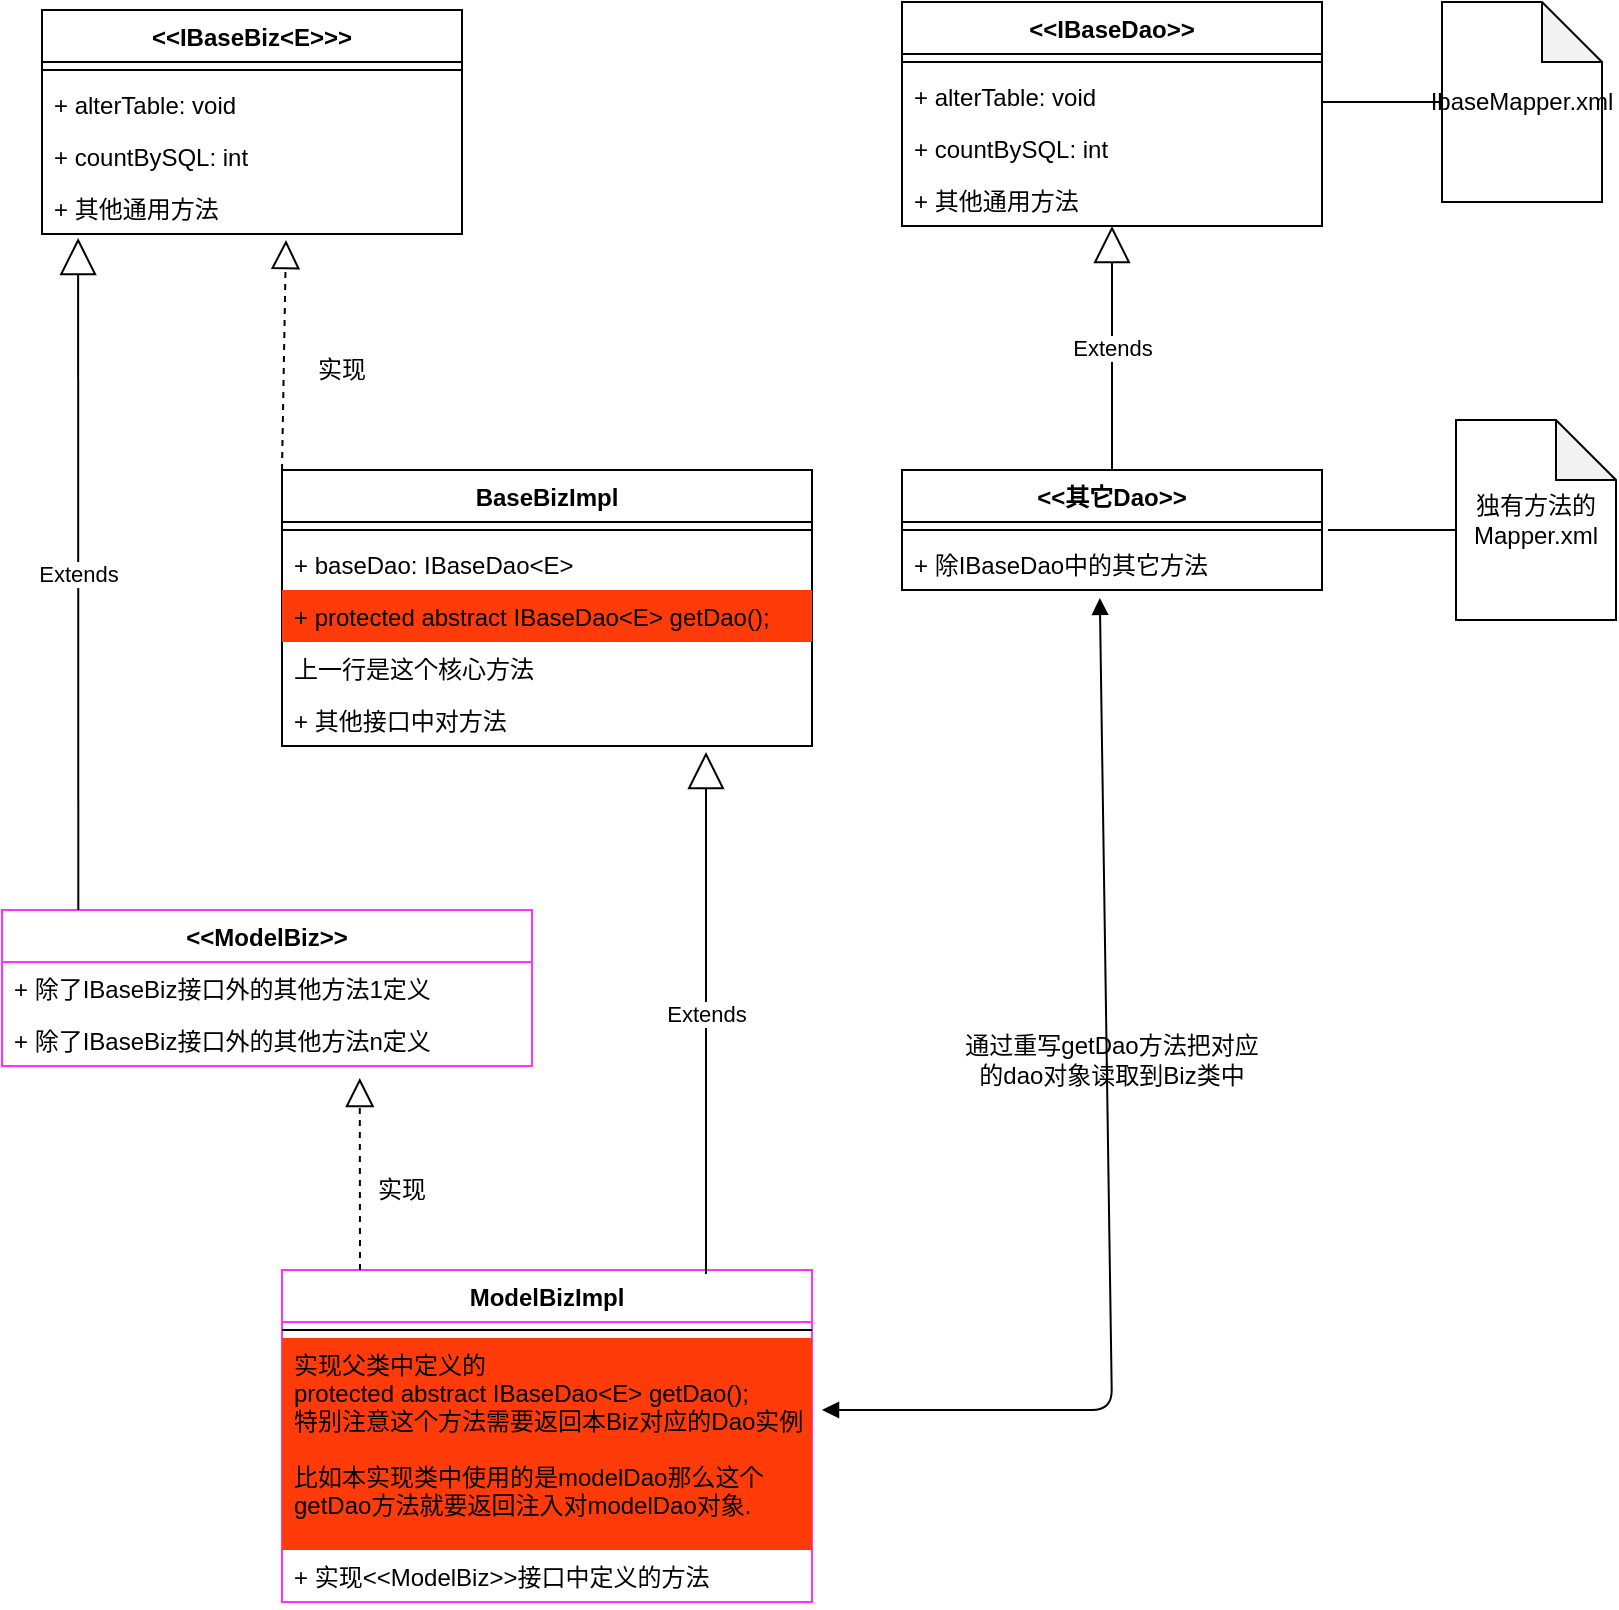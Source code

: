 <mxfile version="13.10.9" type="github">
  <diagram id="C5RBs43oDa-KdzZeNtuy" name="Page-1">
    <mxGraphModel dx="1110" dy="626" grid="1" gridSize="10" guides="1" tooltips="1" connect="1" arrows="1" fold="1" page="1" pageScale="1" pageWidth="827" pageHeight="1169" math="0" shadow="0">
      <root>
        <mxCell id="WIyWlLk6GJQsqaUBKTNV-0" />
        <mxCell id="WIyWlLk6GJQsqaUBKTNV-1" parent="WIyWlLk6GJQsqaUBKTNV-0" />
        <mxCell id="uWwqP-v0zel46H7BqE1X-2" value="&lt;&lt;IBaseDao&gt;&gt;" style="swimlane;fontStyle=1;align=center;verticalAlign=top;childLayout=stackLayout;horizontal=1;startSize=26;horizontalStack=0;resizeParent=1;resizeParentMax=0;resizeLast=0;collapsible=1;marginBottom=0;" vertex="1" parent="WIyWlLk6GJQsqaUBKTNV-1">
          <mxGeometry x="470" y="266" width="210" height="112" as="geometry" />
        </mxCell>
        <mxCell id="uWwqP-v0zel46H7BqE1X-4" value="" style="line;strokeWidth=1;fillColor=none;align=left;verticalAlign=middle;spacingTop=-1;spacingLeft=3;spacingRight=3;rotatable=0;labelPosition=right;points=[];portConstraint=eastwest;" vertex="1" parent="uWwqP-v0zel46H7BqE1X-2">
          <mxGeometry y="26" width="210" height="8" as="geometry" />
        </mxCell>
        <mxCell id="uWwqP-v0zel46H7BqE1X-5" value="+ alterTable: void" style="text;strokeColor=none;fillColor=none;align=left;verticalAlign=top;spacingLeft=4;spacingRight=4;overflow=hidden;rotatable=0;points=[[0,0.5],[1,0.5]];portConstraint=eastwest;" vertex="1" parent="uWwqP-v0zel46H7BqE1X-2">
          <mxGeometry y="34" width="210" height="26" as="geometry" />
        </mxCell>
        <mxCell id="uWwqP-v0zel46H7BqE1X-7" value="+ countBySQL: int" style="text;strokeColor=none;fillColor=none;align=left;verticalAlign=top;spacingLeft=4;spacingRight=4;overflow=hidden;rotatable=0;points=[[0,0.5],[1,0.5]];portConstraint=eastwest;" vertex="1" parent="uWwqP-v0zel46H7BqE1X-2">
          <mxGeometry y="60" width="210" height="26" as="geometry" />
        </mxCell>
        <mxCell id="uWwqP-v0zel46H7BqE1X-8" value="+ 其他通用方法" style="text;strokeColor=none;fillColor=none;align=left;verticalAlign=top;spacingLeft=4;spacingRight=4;overflow=hidden;rotatable=0;points=[[0,0.5],[1,0.5]];portConstraint=eastwest;" vertex="1" parent="uWwqP-v0zel46H7BqE1X-2">
          <mxGeometry y="86" width="210" height="26" as="geometry" />
        </mxCell>
        <mxCell id="uWwqP-v0zel46H7BqE1X-10" value="" style="line;strokeWidth=1;fillColor=none;align=left;verticalAlign=middle;spacingTop=-1;spacingLeft=3;spacingRight=3;rotatable=0;labelPosition=right;points=[];portConstraint=eastwest;" vertex="1" parent="WIyWlLk6GJQsqaUBKTNV-1">
          <mxGeometry x="680" y="312" width="60" height="8" as="geometry" />
        </mxCell>
        <mxCell id="uWwqP-v0zel46H7BqE1X-12" value="IbaseMapper.xml" style="shape=note;whiteSpace=wrap;html=1;backgroundOutline=1;darkOpacity=0.05;" vertex="1" parent="WIyWlLk6GJQsqaUBKTNV-1">
          <mxGeometry x="740" y="266" width="80" height="100" as="geometry" />
        </mxCell>
        <mxCell id="uWwqP-v0zel46H7BqE1X-13" value="&lt;&lt;IBaseBiz&lt;E&gt;&gt;&gt;" style="swimlane;fontStyle=1;align=center;verticalAlign=top;childLayout=stackLayout;horizontal=1;startSize=26;horizontalStack=0;resizeParent=1;resizeParentMax=0;resizeLast=0;collapsible=1;marginBottom=0;" vertex="1" parent="WIyWlLk6GJQsqaUBKTNV-1">
          <mxGeometry x="40" y="270" width="210" height="112" as="geometry" />
        </mxCell>
        <mxCell id="uWwqP-v0zel46H7BqE1X-14" value="" style="line;strokeWidth=1;fillColor=none;align=left;verticalAlign=middle;spacingTop=-1;spacingLeft=3;spacingRight=3;rotatable=0;labelPosition=right;points=[];portConstraint=eastwest;" vertex="1" parent="uWwqP-v0zel46H7BqE1X-13">
          <mxGeometry y="26" width="210" height="8" as="geometry" />
        </mxCell>
        <mxCell id="uWwqP-v0zel46H7BqE1X-15" value="+ alterTable: void" style="text;strokeColor=none;fillColor=none;align=left;verticalAlign=top;spacingLeft=4;spacingRight=4;overflow=hidden;rotatable=0;points=[[0,0.5],[1,0.5]];portConstraint=eastwest;" vertex="1" parent="uWwqP-v0zel46H7BqE1X-13">
          <mxGeometry y="34" width="210" height="26" as="geometry" />
        </mxCell>
        <mxCell id="uWwqP-v0zel46H7BqE1X-16" value="+ countBySQL: int" style="text;strokeColor=none;fillColor=none;align=left;verticalAlign=top;spacingLeft=4;spacingRight=4;overflow=hidden;rotatable=0;points=[[0,0.5],[1,0.5]];portConstraint=eastwest;" vertex="1" parent="uWwqP-v0zel46H7BqE1X-13">
          <mxGeometry y="60" width="210" height="26" as="geometry" />
        </mxCell>
        <mxCell id="uWwqP-v0zel46H7BqE1X-17" value="+ 其他通用方法" style="text;strokeColor=none;fillColor=none;align=left;verticalAlign=top;spacingLeft=4;spacingRight=4;overflow=hidden;rotatable=0;points=[[0,0.5],[1,0.5]];portConstraint=eastwest;" vertex="1" parent="uWwqP-v0zel46H7BqE1X-13">
          <mxGeometry y="86" width="210" height="26" as="geometry" />
        </mxCell>
        <mxCell id="uWwqP-v0zel46H7BqE1X-18" value="BaseBizImpl" style="swimlane;fontStyle=1;align=center;verticalAlign=top;childLayout=stackLayout;horizontal=1;startSize=26;horizontalStack=0;resizeParent=1;resizeParentMax=0;resizeLast=0;collapsible=1;marginBottom=0;fillColor=none;" vertex="1" parent="WIyWlLk6GJQsqaUBKTNV-1">
          <mxGeometry x="160" y="500" width="265" height="138" as="geometry" />
        </mxCell>
        <mxCell id="uWwqP-v0zel46H7BqE1X-20" value="" style="line;strokeWidth=1;fillColor=none;align=left;verticalAlign=middle;spacingTop=-1;spacingLeft=3;spacingRight=3;rotatable=0;labelPosition=right;points=[];portConstraint=eastwest;" vertex="1" parent="uWwqP-v0zel46H7BqE1X-18">
          <mxGeometry y="26" width="265" height="8" as="geometry" />
        </mxCell>
        <mxCell id="uWwqP-v0zel46H7BqE1X-19" value="+ baseDao: IBaseDao&lt;E&gt;" style="text;strokeColor=none;fillColor=none;align=left;verticalAlign=top;spacingLeft=4;spacingRight=4;overflow=hidden;rotatable=0;points=[[0,0.5],[1,0.5]];portConstraint=eastwest;" vertex="1" parent="uWwqP-v0zel46H7BqE1X-18">
          <mxGeometry y="34" width="265" height="26" as="geometry" />
        </mxCell>
        <mxCell id="uWwqP-v0zel46H7BqE1X-21" value="+ protected abstract IBaseDao&lt;E&gt; getDao();" style="text;strokeColor=none;fillColor=#FF3B0A;align=left;verticalAlign=top;spacingLeft=4;spacingRight=4;overflow=hidden;rotatable=0;points=[[0,0.5],[1,0.5]];portConstraint=eastwest;" vertex="1" parent="uWwqP-v0zel46H7BqE1X-18">
          <mxGeometry y="60" width="265" height="26" as="geometry" />
        </mxCell>
        <mxCell id="uWwqP-v0zel46H7BqE1X-23" value="上一行是这个核心方法" style="text;strokeColor=none;fillColor=none;align=left;verticalAlign=top;spacingLeft=4;spacingRight=4;overflow=hidden;rotatable=0;points=[[0,0.5],[1,0.5]];portConstraint=eastwest;" vertex="1" parent="uWwqP-v0zel46H7BqE1X-18">
          <mxGeometry y="86" width="265" height="26" as="geometry" />
        </mxCell>
        <mxCell id="uWwqP-v0zel46H7BqE1X-24" value="+ 其他接口中对方法" style="text;strokeColor=none;fillColor=none;align=left;verticalAlign=top;spacingLeft=4;spacingRight=4;overflow=hidden;rotatable=0;points=[[0,0.5],[1,0.5]];portConstraint=eastwest;" vertex="1" parent="uWwqP-v0zel46H7BqE1X-18">
          <mxGeometry y="112" width="265" height="26" as="geometry" />
        </mxCell>
        <mxCell id="uWwqP-v0zel46H7BqE1X-22" value="" style="endArrow=block;dashed=1;endFill=0;endSize=12;html=1;exitX=0;exitY=0;exitDx=0;exitDy=0;" edge="1" parent="WIyWlLk6GJQsqaUBKTNV-1" source="uWwqP-v0zel46H7BqE1X-18">
          <mxGeometry width="160" relative="1" as="geometry">
            <mxPoint x="140" y="400" as="sourcePoint" />
            <mxPoint x="162" y="385" as="targetPoint" />
          </mxGeometry>
        </mxCell>
        <mxCell id="uWwqP-v0zel46H7BqE1X-27" value="实现" style="text;html=1;strokeColor=none;fillColor=none;align=center;verticalAlign=middle;whiteSpace=wrap;rounded=0;" vertex="1" parent="WIyWlLk6GJQsqaUBKTNV-1">
          <mxGeometry x="170" y="440" width="40" height="20" as="geometry" />
        </mxCell>
        <mxCell id="uWwqP-v0zel46H7BqE1X-28" value="&lt;&lt;其它Dao&gt;&gt;" style="swimlane;fontStyle=1;align=center;verticalAlign=top;childLayout=stackLayout;horizontal=1;startSize=26;horizontalStack=0;resizeParent=1;resizeParentMax=0;resizeLast=0;collapsible=1;marginBottom=0;" vertex="1" parent="WIyWlLk6GJQsqaUBKTNV-1">
          <mxGeometry x="470" y="500" width="210" height="60" as="geometry" />
        </mxCell>
        <mxCell id="uWwqP-v0zel46H7BqE1X-29" value="" style="line;strokeWidth=1;fillColor=none;align=left;verticalAlign=middle;spacingTop=-1;spacingLeft=3;spacingRight=3;rotatable=0;labelPosition=right;points=[];portConstraint=eastwest;" vertex="1" parent="uWwqP-v0zel46H7BqE1X-28">
          <mxGeometry y="26" width="210" height="8" as="geometry" />
        </mxCell>
        <mxCell id="uWwqP-v0zel46H7BqE1X-30" value="+ 除IBaseDao中的其它方法" style="text;strokeColor=none;fillColor=none;align=left;verticalAlign=top;spacingLeft=4;spacingRight=4;overflow=hidden;rotatable=0;points=[[0,0.5],[1,0.5]];portConstraint=eastwest;" vertex="1" parent="uWwqP-v0zel46H7BqE1X-28">
          <mxGeometry y="34" width="210" height="26" as="geometry" />
        </mxCell>
        <mxCell id="uWwqP-v0zel46H7BqE1X-33" value="" style="line;strokeWidth=1;fillColor=none;align=left;verticalAlign=middle;spacingTop=-1;spacingLeft=3;spacingRight=3;rotatable=0;labelPosition=right;points=[];portConstraint=eastwest;" vertex="1" parent="WIyWlLk6GJQsqaUBKTNV-1">
          <mxGeometry x="683" y="526" width="67" height="8" as="geometry" />
        </mxCell>
        <mxCell id="uWwqP-v0zel46H7BqE1X-34" value="独有方法的Mapper.xml" style="shape=note;whiteSpace=wrap;html=1;backgroundOutline=1;darkOpacity=0.05;" vertex="1" parent="WIyWlLk6GJQsqaUBKTNV-1">
          <mxGeometry x="747" y="475" width="80" height="100" as="geometry" />
        </mxCell>
        <mxCell id="uWwqP-v0zel46H7BqE1X-36" value="Extends" style="endArrow=block;endSize=16;endFill=0;html=1;" edge="1" parent="WIyWlLk6GJQsqaUBKTNV-1" source="uWwqP-v0zel46H7BqE1X-28" target="uWwqP-v0zel46H7BqE1X-8">
          <mxGeometry width="160" relative="1" as="geometry">
            <mxPoint x="530" y="440" as="sourcePoint" />
            <mxPoint x="690" y="440" as="targetPoint" />
          </mxGeometry>
        </mxCell>
        <mxCell id="uWwqP-v0zel46H7BqE1X-39" value="&lt;&lt;ModelBiz&gt;&gt;" style="swimlane;fontStyle=1;align=center;verticalAlign=top;childLayout=stackLayout;horizontal=1;startSize=26;horizontalStack=0;resizeParent=1;resizeParentMax=0;resizeLast=0;collapsible=1;marginBottom=0;fillColor=none;strokeColor=#FF33FF;" vertex="1" parent="WIyWlLk6GJQsqaUBKTNV-1">
          <mxGeometry x="20" y="720" width="265" height="78" as="geometry" />
        </mxCell>
        <mxCell id="uWwqP-v0zel46H7BqE1X-44" value="+ 除了IBaseBiz接口外的其他方法1定义" style="text;strokeColor=none;fillColor=none;align=left;verticalAlign=top;spacingLeft=4;spacingRight=4;overflow=hidden;rotatable=0;points=[[0,0.5],[1,0.5]];portConstraint=eastwest;" vertex="1" parent="uWwqP-v0zel46H7BqE1X-39">
          <mxGeometry y="26" width="265" height="26" as="geometry" />
        </mxCell>
        <mxCell id="uWwqP-v0zel46H7BqE1X-46" value="+ 除了IBaseBiz接口外的其他方法n定义" style="text;strokeColor=none;fillColor=none;align=left;verticalAlign=top;spacingLeft=4;spacingRight=4;overflow=hidden;rotatable=0;points=[[0,0.5],[1,0.5]];portConstraint=eastwest;" vertex="1" parent="uWwqP-v0zel46H7BqE1X-39">
          <mxGeometry y="52" width="265" height="26" as="geometry" />
        </mxCell>
        <mxCell id="uWwqP-v0zel46H7BqE1X-45" value="Extends" style="endArrow=block;endSize=16;endFill=0;html=1;entryX=0.086;entryY=1.077;entryDx=0;entryDy=0;entryPerimeter=0;exitX=0.144;exitY=0;exitDx=0;exitDy=0;exitPerimeter=0;" edge="1" parent="WIyWlLk6GJQsqaUBKTNV-1" source="uWwqP-v0zel46H7BqE1X-39" target="uWwqP-v0zel46H7BqE1X-17">
          <mxGeometry width="160" relative="1" as="geometry">
            <mxPoint x="20" y="480" as="sourcePoint" />
            <mxPoint x="180" y="480" as="targetPoint" />
          </mxGeometry>
        </mxCell>
        <mxCell id="uWwqP-v0zel46H7BqE1X-47" value="ModelBizImpl" style="swimlane;fontStyle=1;align=center;verticalAlign=top;childLayout=stackLayout;horizontal=1;startSize=26;horizontalStack=0;resizeParent=1;resizeParentMax=0;resizeLast=0;collapsible=1;marginBottom=0;fillColor=none;strokeColor=#FF33FF;" vertex="1" parent="WIyWlLk6GJQsqaUBKTNV-1">
          <mxGeometry x="160" y="900" width="265" height="166" as="geometry" />
        </mxCell>
        <mxCell id="uWwqP-v0zel46H7BqE1X-48" value="" style="line;strokeWidth=1;fillColor=none;align=left;verticalAlign=middle;spacingTop=-1;spacingLeft=3;spacingRight=3;rotatable=0;labelPosition=right;points=[];portConstraint=eastwest;" vertex="1" parent="uWwqP-v0zel46H7BqE1X-47">
          <mxGeometry y="26" width="265" height="8" as="geometry" />
        </mxCell>
        <mxCell id="uWwqP-v0zel46H7BqE1X-50" value="实现父类中定义的&#xa;protected abstract IBaseDao&lt;E&gt; getDao();&#xa;特别注意这个方法需要返回本Biz对应的Dao实例。&#xa;&#xa;比如本实现类中使用的是modelDao那么这个&#xa;getDao方法就要返回注入对modelDao对象." style="text;strokeColor=none;fillColor=#FF3B0A;align=left;verticalAlign=top;spacingLeft=4;spacingRight=4;overflow=hidden;rotatable=0;points=[[0,0.5],[1,0.5]];portConstraint=eastwest;" vertex="1" parent="uWwqP-v0zel46H7BqE1X-47">
          <mxGeometry y="34" width="265" height="106" as="geometry" />
        </mxCell>
        <mxCell id="uWwqP-v0zel46H7BqE1X-56" value="+ 实现&lt;&lt;ModelBiz&gt;&gt;接口中定义的方法" style="text;strokeColor=none;fillColor=none;align=left;verticalAlign=top;spacingLeft=4;spacingRight=4;overflow=hidden;rotatable=0;points=[[0,0.5],[1,0.5]];portConstraint=eastwest;" vertex="1" parent="uWwqP-v0zel46H7BqE1X-47">
          <mxGeometry y="140" width="265" height="26" as="geometry" />
        </mxCell>
        <mxCell id="uWwqP-v0zel46H7BqE1X-53" value="Extends" style="endArrow=block;endSize=16;endFill=0;html=1;entryX=0.8;entryY=1.115;entryDx=0;entryDy=0;entryPerimeter=0;" edge="1" parent="WIyWlLk6GJQsqaUBKTNV-1" target="uWwqP-v0zel46H7BqE1X-24">
          <mxGeometry width="160" relative="1" as="geometry">
            <mxPoint x="372" y="902" as="sourcePoint" />
            <mxPoint x="530" y="770" as="targetPoint" />
          </mxGeometry>
        </mxCell>
        <mxCell id="uWwqP-v0zel46H7BqE1X-54" value="" style="endArrow=block;dashed=1;endFill=0;endSize=12;html=1;entryX=0.675;entryY=1.231;entryDx=0;entryDy=0;entryPerimeter=0;" edge="1" parent="WIyWlLk6GJQsqaUBKTNV-1" target="uWwqP-v0zel46H7BqE1X-46">
          <mxGeometry width="160" relative="1" as="geometry">
            <mxPoint x="199" y="900" as="sourcePoint" />
            <mxPoint x="320" y="850" as="targetPoint" />
          </mxGeometry>
        </mxCell>
        <mxCell id="uWwqP-v0zel46H7BqE1X-55" value="实现" style="text;html=1;strokeColor=none;fillColor=none;align=center;verticalAlign=middle;whiteSpace=wrap;rounded=0;" vertex="1" parent="WIyWlLk6GJQsqaUBKTNV-1">
          <mxGeometry x="200" y="850" width="40" height="20" as="geometry" />
        </mxCell>
        <mxCell id="uWwqP-v0zel46H7BqE1X-58" value="" style="endArrow=block;startArrow=block;endFill=1;startFill=1;html=1;entryX=0.471;entryY=1.154;entryDx=0;entryDy=0;entryPerimeter=0;" edge="1" parent="WIyWlLk6GJQsqaUBKTNV-1" target="uWwqP-v0zel46H7BqE1X-30">
          <mxGeometry width="160" relative="1" as="geometry">
            <mxPoint x="430" y="970" as="sourcePoint" />
            <mxPoint x="420" y="720" as="targetPoint" />
            <Array as="points">
              <mxPoint x="575" y="970" />
            </Array>
          </mxGeometry>
        </mxCell>
        <mxCell id="uWwqP-v0zel46H7BqE1X-59" value="通过重写getDao方法把对应的dao对象读取到Biz类中" style="text;html=1;strokeColor=none;fillColor=none;align=center;verticalAlign=middle;whiteSpace=wrap;rounded=0;" vertex="1" parent="WIyWlLk6GJQsqaUBKTNV-1">
          <mxGeometry x="500" y="780" width="150" height="30" as="geometry" />
        </mxCell>
      </root>
    </mxGraphModel>
  </diagram>
</mxfile>
